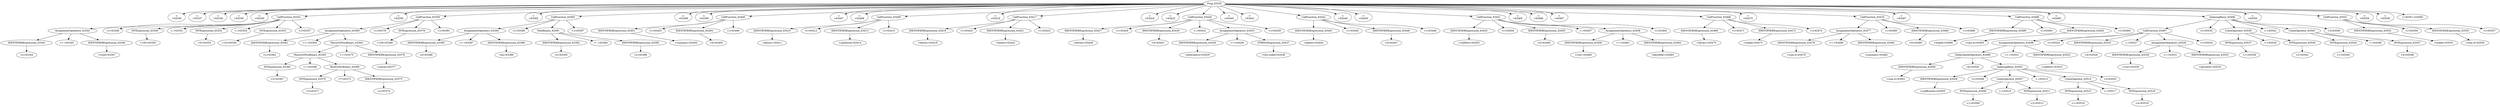 digraph {

"Prog_63335"->"<
>63336";
"Prog_63335"->"<
>63337";
"Prog_63335"->"<
>63338";
"Prog_63335"->"<
>63339";
"Prog_63335"->"<
>63340";
"Prog_63335"->"CallFunction_63341";
"CallFunction_63341"->"AssignmentOpetators_63342";
"AssignmentOpetators_63342"->"IDENTIFIERExpression_63343";
"IDENTIFIERExpression_63343"->"<x>63344";
"AssignmentOpetators_63342"->"<<->63345";
"AssignmentOpetators_63342"->"IDENTIFIERExpression_63346";
"IDENTIFIERExpression_63346"->"<runif>63347";
"CallFunction_63341"->"<(>63348";
"CallFunction_63341"->"INTExpression_63349";
"INTExpression_63349"->"<100>63350";
"CallFunction_63341"->"<,>63351";
"CallFunction_63341"->"INTExpression_63352";
"INTExpression_63352"->"<0>63353";
"CallFunction_63341"->"<,>63354";
"CallFunction_63341"->"INTExpression_63355";
"INTExpression_63355"->"<10>63356";
"CallFunction_63341"->"<)>63357";
"Prog_63335"->"<
>63358";
"Prog_63335"->"CallFunction_63359";
"CallFunction_63359"->"AssignmentOpetators_63360";
"AssignmentOpetators_63360"->"IDENTIFIERExpression_63361";
"IDENTIFIERExpression_63361"->"<y>63362";
"AssignmentOpetators_63360"->"<<->63363";
"AssignmentOpetators_63360"->"MinusOrPlusBinary_63364";
"MinusOrPlusBinary_63364"->"MinusOrPlusBinary_63365";
"MinusOrPlusBinary_63365"->"INTExpression_63366";
"INTExpression_63366"->"<2>63367";
"MinusOrPlusBinary_63365"->"<+>63368";
"MinusOrPlusBinary_63365"->"MultOrDivBinary_63369";
"MultOrDivBinary_63369"->"INTExpression_63370";
"INTExpression_63370"->"<3>63371";
"MultOrDivBinary_63369"->"<*>63372";
"MultOrDivBinary_63369"->"IDENTIFIERExpression_63373";
"IDENTIFIERExpression_63373"->"<x>63374";
"MinusOrPlusBinary_63364"->"<+>63375";
"MinusOrPlusBinary_63364"->"IDENTIFIERExpression_63376";
"IDENTIFIERExpression_63376"->"<rnorm>63377";
"CallFunction_63359"->"<(>63378";
"CallFunction_63359"->"INTExpression_63379";
"INTExpression_63379"->"<100>63380";
"CallFunction_63359"->"<)>63381";
"Prog_63335"->"<
>63382";
"Prog_63335"->"CallFunction_63383";
"CallFunction_63383"->"AssignmentOpetators_63384";
"AssignmentOpetators_63384"->"IDENTIFIERExpression_63385";
"IDENTIFIERExpression_63385"->"<d>63386";
"AssignmentOpetators_63384"->"<<->63387";
"AssignmentOpetators_63384"->"IDENTIFIERExpression_63388";
"IDENTIFIERExpression_63388"->"<lm>63389";
"CallFunction_63383"->"<(>63390";
"CallFunction_63383"->"TildeBinary_63391";
"TildeBinary_63391"->"IDENTIFIERExpression_63392";
"IDENTIFIERExpression_63392"->"<y>63393";
"TildeBinary_63391"->"<~>63394";
"TildeBinary_63391"->"IDENTIFIERExpression_63395";
"IDENTIFIERExpression_63395"->"<x>63396";
"CallFunction_63383"->"<)>63397";
"Prog_63335"->"<
>63398";
"Prog_63335"->"<
>63399";
"Prog_63335"->"CallFunction_63400";
"CallFunction_63400"->"IDENTIFIERExpression_63401";
"IDENTIFIERExpression_63401"->"<summary>63402";
"CallFunction_63400"->"<(>63403";
"CallFunction_63400"->"IDENTIFIERExpression_63404";
"IDENTIFIERExpression_63404"->"<d>63405";
"CallFunction_63400"->"<)>63406";
"Prog_63335"->"<
>63407";
"Prog_63335"->"<
>63408";
"Prog_63335"->"CallFunction_63409";
"CallFunction_63409"->"IDENTIFIERExpression_63410";
"IDENTIFIERExpression_63410"->"<library>63411";
"CallFunction_63409"->"<(>63412";
"CallFunction_63409"->"IDENTIFIERExpression_63413";
"IDENTIFIERExpression_63413"->"<sandwich>63414";
"CallFunction_63409"->"<)>63415";
"Prog_63335"->"<
>63416";
"Prog_63335"->"CallFunction_63417";
"CallFunction_63417"->"IDENTIFIERExpression_63418";
"IDENTIFIERExpression_63418"->"<library>63419";
"CallFunction_63417"->"<(>63420";
"CallFunction_63417"->"IDENTIFIERExpression_63421";
"IDENTIFIERExpression_63421"->"<lmtest>63422";
"CallFunction_63417"->"<)>63423";
"Prog_63335"->"<
>63424";
"Prog_63335"->"<
>63425";
"Prog_63335"->"CallFunction_63426";
"CallFunction_63426"->"IDENTIFIERExpression_63427";
"IDENTIFIERExpression_63427"->"<dwtest>63428";
"CallFunction_63426"->"<(>63429";
"CallFunction_63426"->"IDENTIFIERExpression_63430";
"IDENTIFIERExpression_63430"->"<d>63431";
"CallFunction_63426"->"<,>63432";
"CallFunction_63426"->"AssignmentOpetators_63433";
"AssignmentOpetators_63433"->"IDENTIFIERExpression_63434";
"IDENTIFIERExpression_63434"->"<alternative>63435";
"AssignmentOpetators_63433"->"<=>63436";
"AssignmentOpetators_63433"->"STRINGExpression_63437";
"STRINGExpression_63437"->"<two.sided>63438";
"CallFunction_63426"->"<)>63439";
"Prog_63335"->"<
>63440";
"Prog_63335"->"<
>63441";
"Prog_63335"->"CallFunction_63442";
"CallFunction_63442"->"IDENTIFIERExpression_63443";
"IDENTIFIERExpression_63443"->"<bptest>63444";
"CallFunction_63442"->"<(>63445";
"CallFunction_63442"->"IDENTIFIERExpression_63446";
"IDENTIFIERExpression_63446"->"<d>63447";
"CallFunction_63442"->"<)>63448";
"Prog_63335"->"<
>63449";
"Prog_63335"->"<
>63450";
"Prog_63335"->"CallFunction_63451";
"CallFunction_63451"->"IDENTIFIERExpression_63452";
"IDENTIFIERExpression_63452"->"<coeftest>63453";
"CallFunction_63451"->"<(>63454";
"CallFunction_63451"->"IDENTIFIERExpression_63455";
"IDENTIFIERExpression_63455"->"<d>63456";
"CallFunction_63451"->"<,>63457";
"CallFunction_63451"->"AssignmentOpetators_63458";
"AssignmentOpetators_63458"->"IDENTIFIERExpression_63459";
"IDENTIFIERExpression_63459"->"<vcov>63460";
"AssignmentOpetators_63458"->"<=>63461";
"AssignmentOpetators_63458"->"IDENTIFIERExpression_63462";
"IDENTIFIERExpression_63462"->"<kernHAC>63463";
"CallFunction_63451"->"<)>63464";
"Prog_63335"->"<
>63465";
"Prog_63335"->"<
>63466";
"Prog_63335"->"<
>63467";
"Prog_63335"->"CallFunction_63468";
"CallFunction_63468"->"IDENTIFIERExpression_63469";
"IDENTIFIERExpression_63469"->"<library>63470";
"CallFunction_63468"->"<(>63471";
"CallFunction_63468"->"IDENTIFIERExpression_63472";
"IDENTIFIERExpression_63472"->"<xtable>63473";
"CallFunction_63468"->"<)>63474";
"Prog_63335"->"<
>63475";
"Prog_63335"->"CallFunction_63476";
"CallFunction_63476"->"AssignmentOpetators_63477";
"AssignmentOpetators_63477"->"IDENTIFIERExpression_63478";
"IDENTIFIERExpression_63478"->"<sum.d>63479";
"AssignmentOpetators_63477"->"<<->63480";
"AssignmentOpetators_63477"->"IDENTIFIERExpression_63481";
"IDENTIFIERExpression_63481"->"<summary>63482";
"CallFunction_63476"->"<(>63483";
"CallFunction_63476"->"IDENTIFIERExpression_63484";
"IDENTIFIERExpression_63484"->"<d>63485";
"CallFunction_63476"->"<)>63486";
"Prog_63335"->"<
>63487";
"Prog_63335"->"CallFunction_63488";
"CallFunction_63488"->"IDENTIFIERExpression_63489";
"IDENTIFIERExpression_63489"->"<xtable>63490";
"CallFunction_63488"->"<(>63491";
"CallFunction_63488"->"IDENTIFIERExpression_63492";
"IDENTIFIERExpression_63492"->"<sum.d>63493";
"CallFunction_63488"->"<)>63494";
"Prog_63335"->"<
>63495";
"Prog_63335"->"IndexingBasic_63496";
"IndexingBasic_63496"->"CallFunction_63497";
"CallFunction_63497"->"AssignmentOpetators_63498";
"AssignmentOpetators_63498"->"DollarAndAtOperators_63499";
"DollarAndAtOperators_63499"->"IDENTIFIERExpression_63500";
"IDENTIFIERExpression_63500"->"<sum.d>63501";
"DollarAndAtOperators_63499"->"<$>63502";
"DollarAndAtOperators_63499"->"IndexingBasic_63503";
"IndexingBasic_63503"->"IDENTIFIERExpression_63504";
"IDENTIFIERExpression_63504"->"<coefficients>63505";
"IndexingBasic_63503"->"<[>63506";
"IndexingBasic_63503"->"ColonOperator_63507";
"ColonOperator_63507"->"INTExpression_63508";
"INTExpression_63508"->"<1>63509";
"ColonOperator_63507"->"<:>63510";
"ColonOperator_63507"->"INTExpression_63511";
"INTExpression_63511"->"<2>63512";
"IndexingBasic_63503"->"<,>63513";
"IndexingBasic_63503"->"ColonOperator_63514";
"ColonOperator_63514"->"INTExpression_63515";
"INTExpression_63515"->"<1>63516";
"ColonOperator_63514"->"<:>63517";
"ColonOperator_63514"->"INTExpression_63518";
"INTExpression_63518"->"<4>63519";
"IndexingBasic_63503"->"<]>63520";
"AssignmentOpetators_63498"->"<<->63521";
"AssignmentOpetators_63498"->"IDENTIFIERExpression_63522";
"IDENTIFIERExpression_63522"->"<coeftest>63523";
"CallFunction_63497"->"<(>63524";
"CallFunction_63497"->"IDENTIFIERExpression_63525";
"IDENTIFIERExpression_63525"->"<d>63526";
"CallFunction_63497"->"<,>63527";
"CallFunction_63497"->"AssignmentOpetators_63528";
"AssignmentOpetators_63528"->"IDENTIFIERExpression_63529";
"IDENTIFIERExpression_63529"->"<vcov>63530";
"AssignmentOpetators_63528"->"<=>63531";
"AssignmentOpetators_63528"->"IDENTIFIERExpression_63532";
"IDENTIFIERExpression_63532"->"<kernHAC>63533";
"CallFunction_63497"->"<)>63534";
"IndexingBasic_63496"->"<[>63535";
"IndexingBasic_63496"->"ColonOperator_63536";
"ColonOperator_63536"->"INTExpression_63537";
"INTExpression_63537"->"<1>63538";
"ColonOperator_63536"->"<:>63539";
"ColonOperator_63536"->"INTExpression_63540";
"INTExpression_63540"->"<2>63541";
"IndexingBasic_63496"->"<,>63542";
"IndexingBasic_63496"->"ColonOperator_63543";
"ColonOperator_63543"->"INTExpression_63544";
"INTExpression_63544"->"<1>63545";
"ColonOperator_63543"->"<:>63546";
"ColonOperator_63543"->"INTExpression_63547";
"INTExpression_63547"->"<4>63548";
"IndexingBasic_63496"->"<]>63549";
"Prog_63335"->"<
>63550";
"Prog_63335"->"CallFunction_63551";
"CallFunction_63551"->"IDENTIFIERExpression_63552";
"IDENTIFIERExpression_63552"->"<xtable>63553";
"CallFunction_63551"->"<(>63554";
"CallFunction_63551"->"IDENTIFIERExpression_63555";
"IDENTIFIERExpression_63555"->"<sum.d>63556";
"CallFunction_63551"->"<)>63557";
"Prog_63335"->"<
>63558";
"Prog_63335"->"<
>63559";
"Prog_63335"->"<<EOF>>63560";
}
